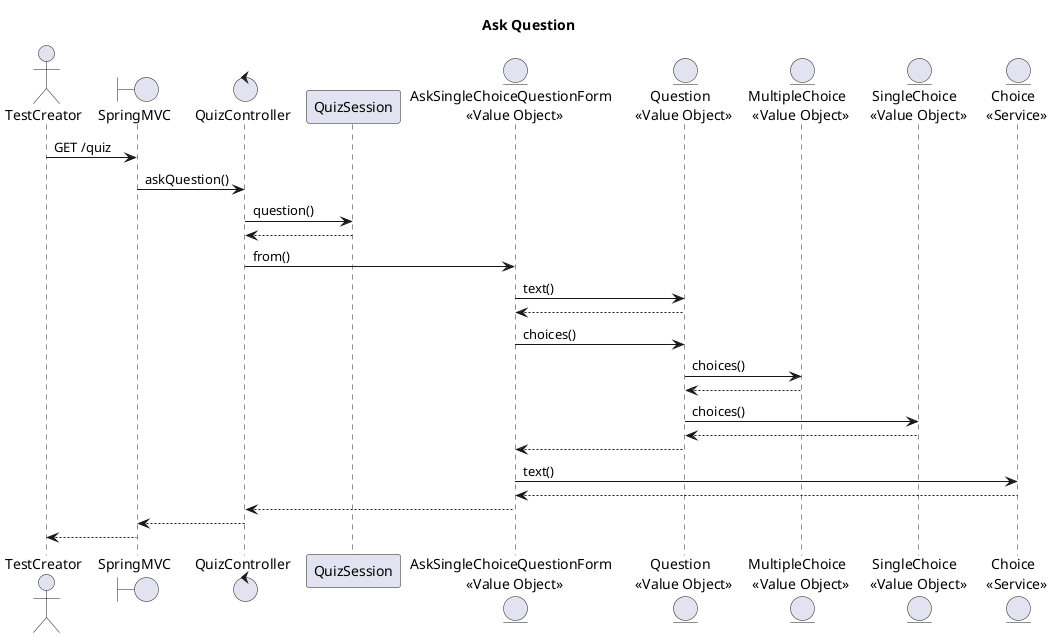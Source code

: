 @startuml
title Ask Question

actor       TestCreator as taker
boundary    SpringMVC   as mvc
control     QuizController  as ctrl
participant QuizSession as session
entity "AskSingleChoiceQuestionForm \n <<Value Object>>" as form
entity "Question \n <<Value Object>>" as question
entity "MultipleChoice \n <<Value Object>>" as multiple
entity "SingleChoice \n <<Value Object>>" as single
entity "Choice \n <<Service>>" as choice

taker -> mvc : GET /quiz
mvc -> ctrl : askQuestion()
ctrl -> session : question()
ctrl <-- session
ctrl -> form : from()
form -> question : text()
form <-- question
form -> question : choices()
question -> multiple : choices()
question <-- multiple
question -> single : choices()
question <-- single
form <-- question
form -> choice : text()
form <-- choice
ctrl <-- form
mvc <-- ctrl
taker <-- mvc
@enduml